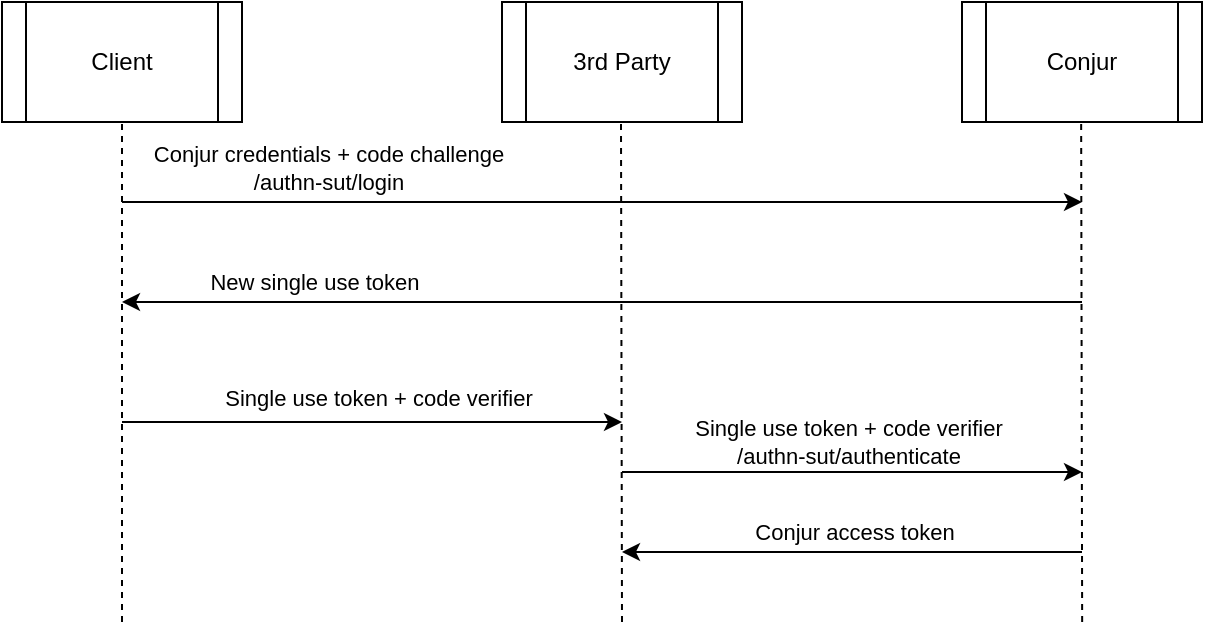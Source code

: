 <mxfile>
    <diagram id="mrHBdlVszPShT8bBfDRI" name="Page-1">
        <mxGraphModel dx="1007" dy="359" grid="1" gridSize="10" guides="1" tooltips="1" connect="1" arrows="1" fold="1" page="1" pageScale="1" pageWidth="850" pageHeight="1100" math="0" shadow="0">
            <root>
                <mxCell id="0"/>
                <mxCell id="1" parent="0"/>
                <mxCell id="2" value="Client" style="shape=process;whiteSpace=wrap;html=1;backgroundOutline=1;" parent="1" vertex="1">
                    <mxGeometry x="40" y="40" width="120" height="60" as="geometry"/>
                </mxCell>
                <mxCell id="3" value="Conjur" style="shape=process;whiteSpace=wrap;html=1;backgroundOutline=1;" parent="1" vertex="1">
                    <mxGeometry x="520" y="40" width="120" height="60" as="geometry"/>
                </mxCell>
                <mxCell id="6" value="" style="endArrow=none;dashed=1;html=1;entryX=0.5;entryY=1;entryDx=0;entryDy=0;" parent="1" target="2" edge="1">
                    <mxGeometry width="50" height="50" relative="1" as="geometry">
                        <mxPoint x="100" y="350" as="sourcePoint"/>
                        <mxPoint x="640" y="210" as="targetPoint"/>
                    </mxGeometry>
                </mxCell>
                <mxCell id="7" value="" style="endArrow=none;dashed=1;html=1;entryX=0.5;entryY=1;entryDx=0;entryDy=0;" parent="1" edge="1">
                    <mxGeometry width="50" height="50" relative="1" as="geometry">
                        <mxPoint x="580.08" y="350" as="sourcePoint"/>
                        <mxPoint x="579.58" y="100" as="targetPoint"/>
                    </mxGeometry>
                </mxCell>
                <mxCell id="9" value="" style="endArrow=classic;html=1;" parent="1" edge="1">
                    <mxGeometry width="50" height="50" relative="1" as="geometry">
                        <mxPoint x="100" y="140" as="sourcePoint"/>
                        <mxPoint x="580" y="140" as="targetPoint"/>
                    </mxGeometry>
                </mxCell>
                <mxCell id="10" value="Conjur credentials + code challenge&lt;br&gt;/authn-sut/login" style="edgeLabel;html=1;align=center;verticalAlign=middle;resizable=0;points=[];" parent="9" vertex="1" connectable="0">
                    <mxGeometry x="-0.129" relative="1" as="geometry">
                        <mxPoint x="-106" y="-17" as="offset"/>
                    </mxGeometry>
                </mxCell>
                <mxCell id="11" value="" style="endArrow=classic;html=1;" parent="1" edge="1">
                    <mxGeometry width="50" height="50" relative="1" as="geometry">
                        <mxPoint x="580" y="190" as="sourcePoint"/>
                        <mxPoint x="100" y="190" as="targetPoint"/>
                    </mxGeometry>
                </mxCell>
                <mxCell id="12" value="New single use token" style="edgeLabel;html=1;align=center;verticalAlign=middle;resizable=0;points=[];" parent="11" vertex="1" connectable="0">
                    <mxGeometry x="-0.146" y="-4" relative="1" as="geometry">
                        <mxPoint x="-179" y="-6" as="offset"/>
                    </mxGeometry>
                </mxCell>
                <mxCell id="13" value="" style="endArrow=classic;html=1;" parent="1" edge="1">
                    <mxGeometry width="50" height="50" relative="1" as="geometry">
                        <mxPoint x="350" y="275" as="sourcePoint"/>
                        <mxPoint x="580" y="275" as="targetPoint"/>
                    </mxGeometry>
                </mxCell>
                <mxCell id="14" value="Single use token + code verifier&lt;br&gt;/authn-sut/authenticate" style="edgeLabel;html=1;align=center;verticalAlign=middle;resizable=0;points=[];" parent="13" vertex="1" connectable="0">
                    <mxGeometry x="0.46" y="1" relative="1" as="geometry">
                        <mxPoint x="-55" y="-14" as="offset"/>
                    </mxGeometry>
                </mxCell>
                <mxCell id="17" value="" style="endArrow=classic;html=1;" parent="1" edge="1">
                    <mxGeometry width="50" height="50" relative="1" as="geometry">
                        <mxPoint x="580" y="315" as="sourcePoint"/>
                        <mxPoint x="350" y="315" as="targetPoint"/>
                    </mxGeometry>
                </mxCell>
                <mxCell id="18" value="Conjur access token" style="edgeLabel;html=1;align=center;verticalAlign=middle;resizable=0;points=[];" parent="17" vertex="1" connectable="0">
                    <mxGeometry x="0.188" y="3" relative="1" as="geometry">
                        <mxPoint x="22" y="-13" as="offset"/>
                    </mxGeometry>
                </mxCell>
                <mxCell id="19" value="3rd Party" style="shape=process;whiteSpace=wrap;html=1;backgroundOutline=1;" parent="1" vertex="1">
                    <mxGeometry x="290" y="40" width="120" height="60" as="geometry"/>
                </mxCell>
                <mxCell id="20" value="" style="endArrow=none;dashed=1;html=1;entryX=0.5;entryY=1;entryDx=0;entryDy=0;" parent="1" edge="1">
                    <mxGeometry width="50" height="50" relative="1" as="geometry">
                        <mxPoint x="350" y="350" as="sourcePoint"/>
                        <mxPoint x="349.5" y="100" as="targetPoint"/>
                    </mxGeometry>
                </mxCell>
                <mxCell id="21" value="" style="endArrow=classic;html=1;" parent="1" edge="1">
                    <mxGeometry width="50" height="50" relative="1" as="geometry">
                        <mxPoint x="100" y="250" as="sourcePoint"/>
                        <mxPoint x="350" y="250" as="targetPoint"/>
                    </mxGeometry>
                </mxCell>
                <mxCell id="22" value="Single use token + code verifier" style="edgeLabel;html=1;align=center;verticalAlign=middle;resizable=0;points=[];" parent="21" vertex="1" connectable="0">
                    <mxGeometry x="0.46" y="1" relative="1" as="geometry">
                        <mxPoint x="-55" y="-11" as="offset"/>
                    </mxGeometry>
                </mxCell>
            </root>
        </mxGraphModel>
    </diagram>
</mxfile>